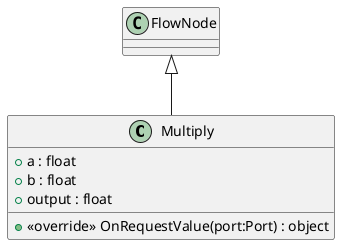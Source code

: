@startuml
class Multiply {
    + a : float
    + b : float
    + output : float
    + <<override>> OnRequestValue(port:Port) : object
}
FlowNode <|-- Multiply
@enduml

